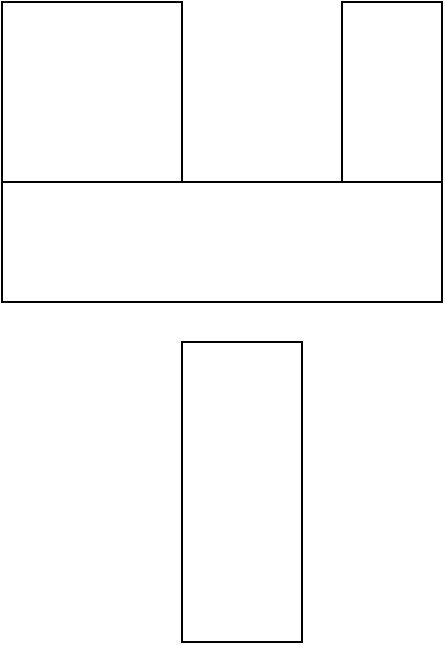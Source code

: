 <mxfile version="13.9.2" type="github">
  <diagram id="SNSVXGH9BnDzPArwe3A-" name="Page-1">
    <mxGraphModel dx="810" dy="877" grid="1" gridSize="10" guides="1" tooltips="1" connect="1" arrows="1" fold="1" page="1" pageScale="1" pageWidth="850" pageHeight="1100" math="0" shadow="0">
      <root>
        <mxCell id="0" />
        <mxCell id="1" parent="0" />
        <mxCell id="q5w48iADYFtfR3rQ_fD2-6" value="" style="group" parent="1" vertex="1" connectable="0">
          <mxGeometry x="290" y="510" width="220" height="150" as="geometry" />
        </mxCell>
        <mxCell id="q5w48iADYFtfR3rQ_fD2-1" value="" style="rounded=0;whiteSpace=wrap;html=1;" parent="q5w48iADYFtfR3rQ_fD2-6" vertex="1">
          <mxGeometry y="90" width="220" height="60" as="geometry" />
        </mxCell>
        <mxCell id="q5w48iADYFtfR3rQ_fD2-2" value="" style="rounded=0;whiteSpace=wrap;html=1;" parent="q5w48iADYFtfR3rQ_fD2-6" vertex="1">
          <mxGeometry x="170" width="50" height="90" as="geometry" />
        </mxCell>
        <mxCell id="q5w48iADYFtfR3rQ_fD2-4" value="" style="rounded=0;whiteSpace=wrap;html=1;" parent="q5w48iADYFtfR3rQ_fD2-6" vertex="1">
          <mxGeometry width="90" height="90" as="geometry" />
        </mxCell>
        <mxCell id="57GNbXsHqVFu7rd3hSPP-3" value="" style="rounded=0;whiteSpace=wrap;html=1;" parent="1" vertex="1">
          <mxGeometry x="380" y="680" width="60" height="150" as="geometry" />
        </mxCell>
      </root>
    </mxGraphModel>
  </diagram>
</mxfile>
